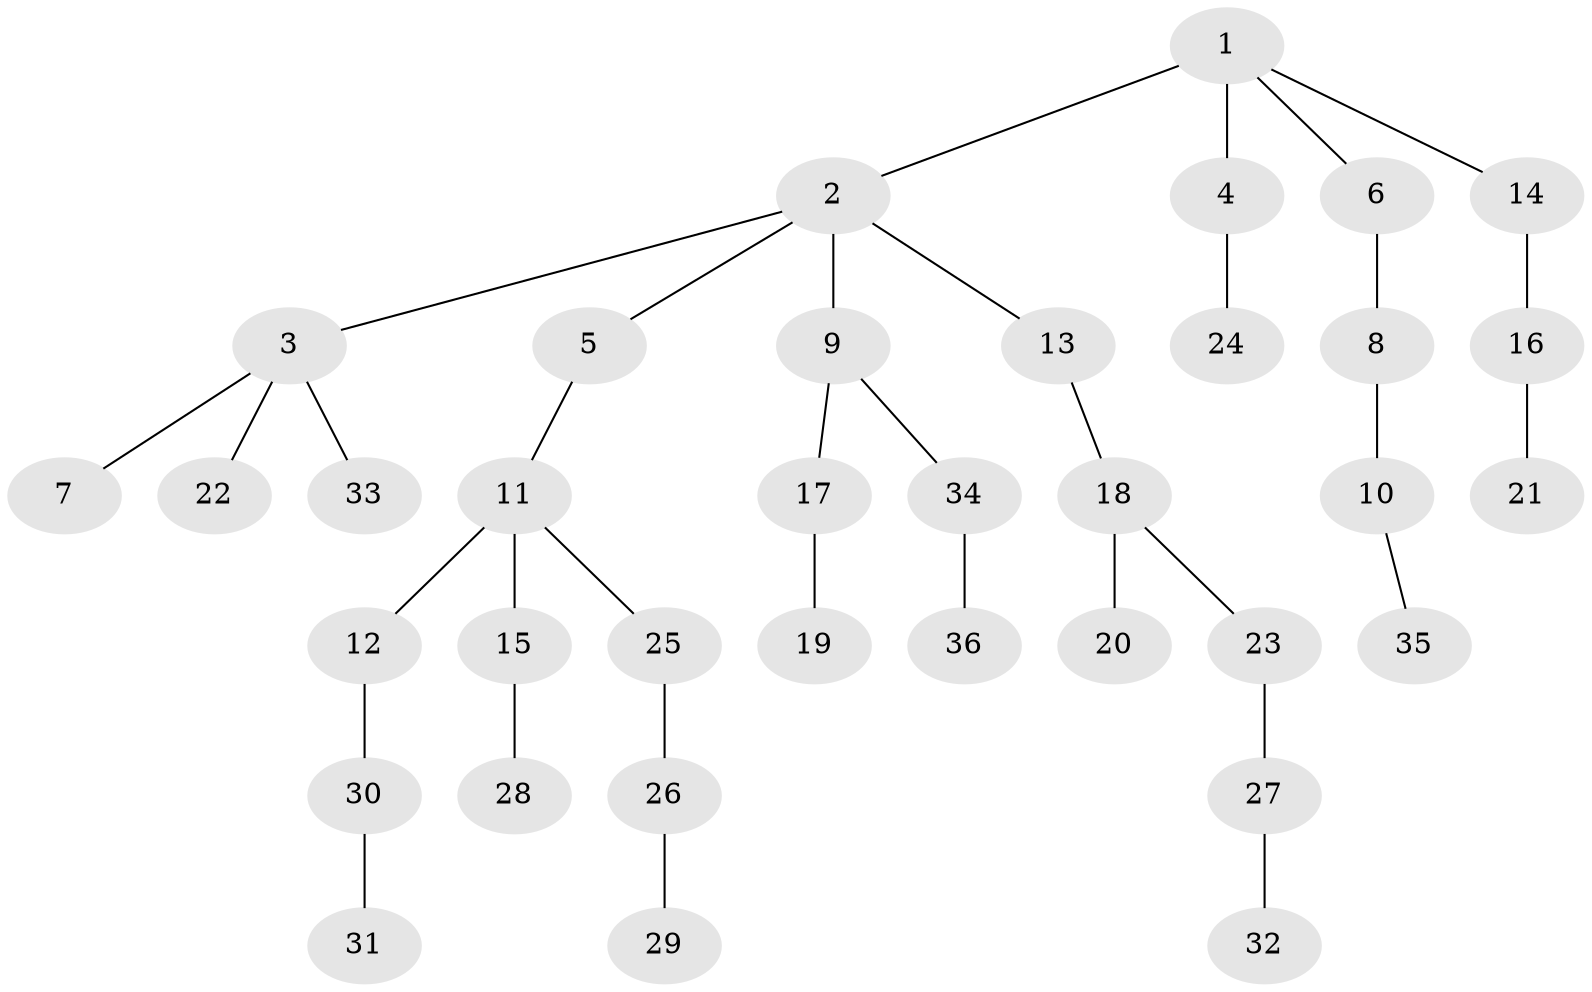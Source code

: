 // original degree distribution, {6: 0.014492753623188406, 5: 0.043478260869565216, 2: 0.2898550724637681, 3: 0.13043478260869565, 1: 0.4782608695652174, 7: 0.014492753623188406, 4: 0.028985507246376812}
// Generated by graph-tools (version 1.1) at 2025/37/03/09/25 02:37:06]
// undirected, 36 vertices, 35 edges
graph export_dot {
graph [start="1"]
  node [color=gray90,style=filled];
  1;
  2;
  3;
  4;
  5;
  6;
  7;
  8;
  9;
  10;
  11;
  12;
  13;
  14;
  15;
  16;
  17;
  18;
  19;
  20;
  21;
  22;
  23;
  24;
  25;
  26;
  27;
  28;
  29;
  30;
  31;
  32;
  33;
  34;
  35;
  36;
  1 -- 2 [weight=1.0];
  1 -- 4 [weight=2.0];
  1 -- 6 [weight=1.0];
  1 -- 14 [weight=1.0];
  2 -- 3 [weight=1.0];
  2 -- 5 [weight=1.0];
  2 -- 9 [weight=2.0];
  2 -- 13 [weight=1.0];
  3 -- 7 [weight=1.0];
  3 -- 22 [weight=1.0];
  3 -- 33 [weight=1.0];
  4 -- 24 [weight=1.0];
  5 -- 11 [weight=1.0];
  6 -- 8 [weight=1.0];
  8 -- 10 [weight=1.0];
  9 -- 17 [weight=1.0];
  9 -- 34 [weight=1.0];
  10 -- 35 [weight=1.0];
  11 -- 12 [weight=1.0];
  11 -- 15 [weight=3.0];
  11 -- 25 [weight=1.0];
  12 -- 30 [weight=1.0];
  13 -- 18 [weight=1.0];
  14 -- 16 [weight=2.0];
  15 -- 28 [weight=1.0];
  16 -- 21 [weight=1.0];
  17 -- 19 [weight=1.0];
  18 -- 20 [weight=3.0];
  18 -- 23 [weight=1.0];
  23 -- 27 [weight=1.0];
  25 -- 26 [weight=1.0];
  26 -- 29 [weight=1.0];
  27 -- 32 [weight=1.0];
  30 -- 31 [weight=1.0];
  34 -- 36 [weight=1.0];
}
